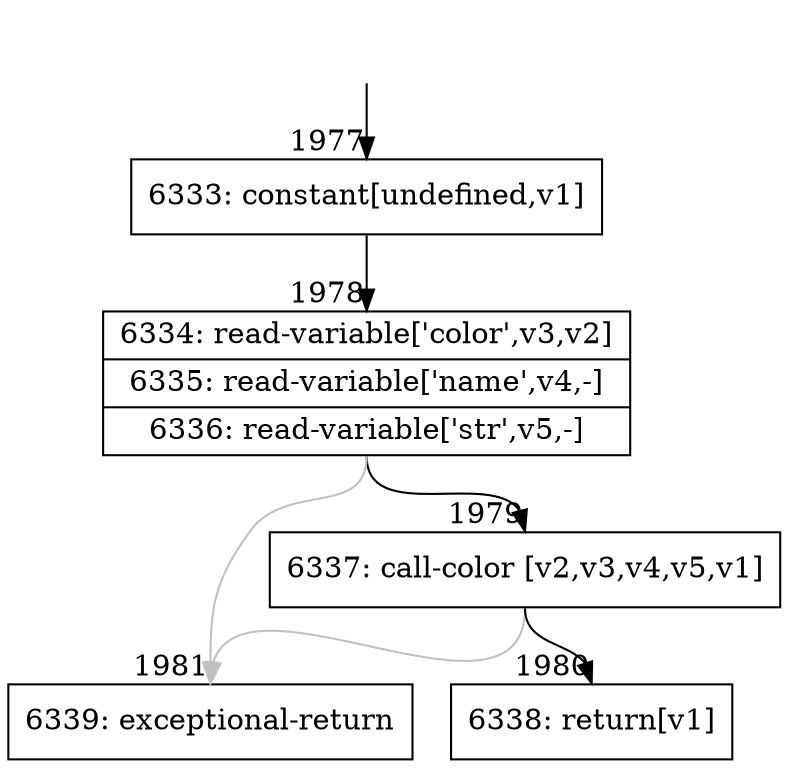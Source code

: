digraph {
rankdir="TD"
BB_entry179[shape=none,label=""];
BB_entry179 -> BB1977 [tailport=s, headport=n, headlabel="    1977"]
BB1977 [shape=record label="{6333: constant[undefined,v1]}" ] 
BB1977 -> BB1978 [tailport=s, headport=n, headlabel="      1978"]
BB1978 [shape=record label="{6334: read-variable['color',v3,v2]|6335: read-variable['name',v4,-]|6336: read-variable['str',v5,-]}" ] 
BB1978 -> BB1979 [tailport=s, headport=n, headlabel="      1979"]
BB1978 -> BB1981 [tailport=s, headport=n, color=gray, headlabel="      1981"]
BB1979 [shape=record label="{6337: call-color [v2,v3,v4,v5,v1]}" ] 
BB1979 -> BB1980 [tailport=s, headport=n, headlabel="      1980"]
BB1979 -> BB1981 [tailport=s, headport=n, color=gray]
BB1980 [shape=record label="{6338: return[v1]}" ] 
BB1981 [shape=record label="{6339: exceptional-return}" ] 
//#$~ 2436
}

